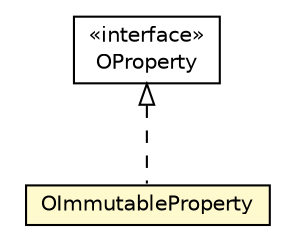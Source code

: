 #!/usr/local/bin/dot
#
# Class diagram 
# Generated by UMLGraph version R5_6-24-gf6e263 (http://www.umlgraph.org/)
#

digraph G {
	edge [fontname="Helvetica",fontsize=10,labelfontname="Helvetica",labelfontsize=10];
	node [fontname="Helvetica",fontsize=10,shape=plaintext];
	nodesep=0.25;
	ranksep=0.5;
	// com.orientechnologies.orient.core.metadata.schema.OImmutableProperty
	c3911597 [label=<<table title="com.orientechnologies.orient.core.metadata.schema.OImmutableProperty" border="0" cellborder="1" cellspacing="0" cellpadding="2" port="p" bgcolor="lemonChiffon" href="./OImmutableProperty.html">
		<tr><td><table border="0" cellspacing="0" cellpadding="1">
<tr><td align="center" balign="center"> OImmutableProperty </td></tr>
		</table></td></tr>
		</table>>, URL="./OImmutableProperty.html", fontname="Helvetica", fontcolor="black", fontsize=10.0];
	// com.orientechnologies.orient.core.metadata.schema.OProperty
	c3911618 [label=<<table title="com.orientechnologies.orient.core.metadata.schema.OProperty" border="0" cellborder="1" cellspacing="0" cellpadding="2" port="p" href="./OProperty.html">
		<tr><td><table border="0" cellspacing="0" cellpadding="1">
<tr><td align="center" balign="center"> &#171;interface&#187; </td></tr>
<tr><td align="center" balign="center"> OProperty </td></tr>
		</table></td></tr>
		</table>>, URL="./OProperty.html", fontname="Helvetica", fontcolor="black", fontsize=10.0];
	//com.orientechnologies.orient.core.metadata.schema.OImmutableProperty implements com.orientechnologies.orient.core.metadata.schema.OProperty
	c3911618:p -> c3911597:p [dir=back,arrowtail=empty,style=dashed];
}

